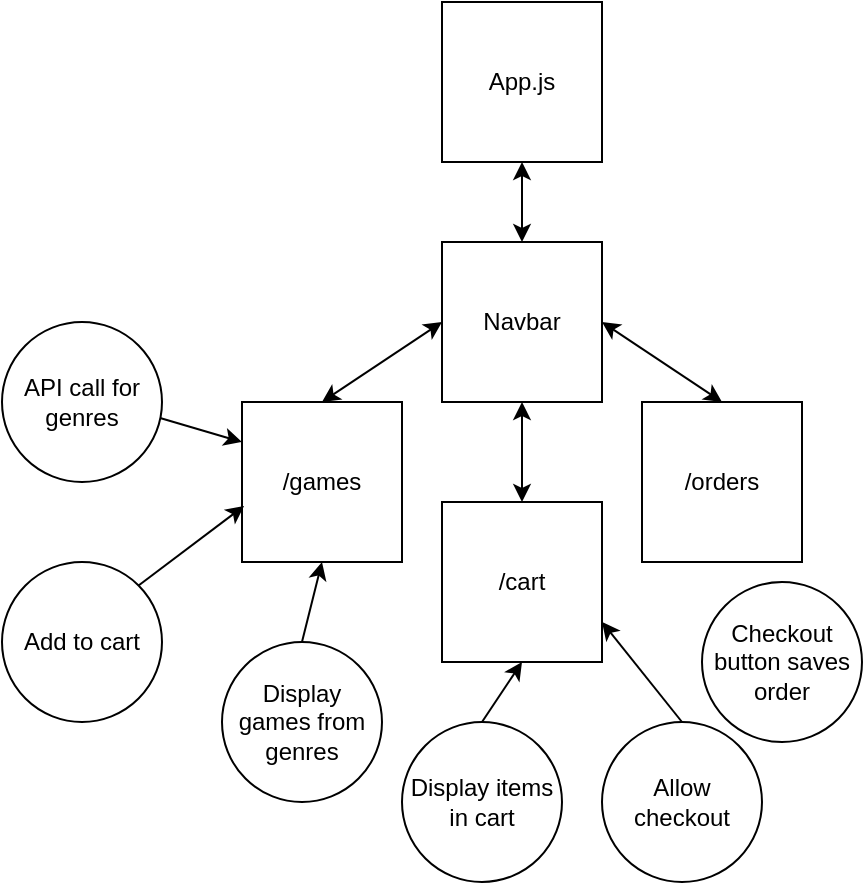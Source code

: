 <mxfile version="21.6.5" type="github">
  <diagram name="Page-1" id="5U8czAOf_SsfKpA3nA3O">
    <mxGraphModel dx="954" dy="585" grid="1" gridSize="10" guides="1" tooltips="1" connect="1" arrows="1" fold="1" page="1" pageScale="1" pageWidth="850" pageHeight="1100" math="0" shadow="0">
      <root>
        <mxCell id="0" />
        <mxCell id="1" parent="0" />
        <mxCell id="u1VOBhmRpe1-bJHV7joe-1" value="App.js&lt;br&gt;" style="whiteSpace=wrap;html=1;aspect=fixed;" vertex="1" parent="1">
          <mxGeometry x="380" y="40" width="80" height="80" as="geometry" />
        </mxCell>
        <mxCell id="u1VOBhmRpe1-bJHV7joe-2" value="/games" style="whiteSpace=wrap;html=1;aspect=fixed;" vertex="1" parent="1">
          <mxGeometry x="280" y="240" width="80" height="80" as="geometry" />
        </mxCell>
        <mxCell id="u1VOBhmRpe1-bJHV7joe-3" value="Navbar" style="whiteSpace=wrap;html=1;aspect=fixed;" vertex="1" parent="1">
          <mxGeometry x="380" y="160" width="80" height="80" as="geometry" />
        </mxCell>
        <mxCell id="u1VOBhmRpe1-bJHV7joe-4" value="/orders" style="whiteSpace=wrap;html=1;aspect=fixed;" vertex="1" parent="1">
          <mxGeometry x="480" y="240" width="80" height="80" as="geometry" />
        </mxCell>
        <mxCell id="u1VOBhmRpe1-bJHV7joe-8" value="/cart" style="whiteSpace=wrap;html=1;aspect=fixed;" vertex="1" parent="1">
          <mxGeometry x="380" y="290" width="80" height="80" as="geometry" />
        </mxCell>
        <mxCell id="u1VOBhmRpe1-bJHV7joe-10" value="Add to cart" style="ellipse;whiteSpace=wrap;html=1;aspect=fixed;" vertex="1" parent="1">
          <mxGeometry x="160" y="320" width="80" height="80" as="geometry" />
        </mxCell>
        <mxCell id="u1VOBhmRpe1-bJHV7joe-11" value="Display games from genres&lt;br&gt;" style="ellipse;whiteSpace=wrap;html=1;aspect=fixed;" vertex="1" parent="1">
          <mxGeometry x="270" y="360" width="80" height="80" as="geometry" />
        </mxCell>
        <mxCell id="u1VOBhmRpe1-bJHV7joe-12" value="API call for genres" style="ellipse;whiteSpace=wrap;html=1;aspect=fixed;" vertex="1" parent="1">
          <mxGeometry x="160" y="200" width="80" height="80" as="geometry" />
        </mxCell>
        <mxCell id="u1VOBhmRpe1-bJHV7joe-13" value="" style="endArrow=classic;html=1;rounded=0;exitX=0.5;exitY=0;exitDx=0;exitDy=0;entryX=0.5;entryY=1;entryDx=0;entryDy=0;" edge="1" parent="1" source="u1VOBhmRpe1-bJHV7joe-11" target="u1VOBhmRpe1-bJHV7joe-2">
          <mxGeometry width="50" height="50" relative="1" as="geometry">
            <mxPoint x="400" y="330" as="sourcePoint" />
            <mxPoint x="450" y="280" as="targetPoint" />
          </mxGeometry>
        </mxCell>
        <mxCell id="u1VOBhmRpe1-bJHV7joe-15" value="" style="endArrow=classic;startArrow=classic;html=1;rounded=0;exitX=0.5;exitY=0;exitDx=0;exitDy=0;entryX=0;entryY=0.5;entryDx=0;entryDy=0;" edge="1" parent="1" source="u1VOBhmRpe1-bJHV7joe-2" target="u1VOBhmRpe1-bJHV7joe-3">
          <mxGeometry width="50" height="50" relative="1" as="geometry">
            <mxPoint x="400" y="330" as="sourcePoint" />
            <mxPoint x="450" y="280" as="targetPoint" />
          </mxGeometry>
        </mxCell>
        <mxCell id="u1VOBhmRpe1-bJHV7joe-16" value="" style="endArrow=classic;startArrow=classic;html=1;rounded=0;exitX=1;exitY=0.5;exitDx=0;exitDy=0;entryX=0.5;entryY=0;entryDx=0;entryDy=0;" edge="1" parent="1" source="u1VOBhmRpe1-bJHV7joe-3" target="u1VOBhmRpe1-bJHV7joe-4">
          <mxGeometry width="50" height="50" relative="1" as="geometry">
            <mxPoint x="400" y="330" as="sourcePoint" />
            <mxPoint x="450" y="280" as="targetPoint" />
          </mxGeometry>
        </mxCell>
        <mxCell id="u1VOBhmRpe1-bJHV7joe-17" value="" style="endArrow=classic;startArrow=classic;html=1;rounded=0;exitX=0.5;exitY=0;exitDx=0;exitDy=0;entryX=0.5;entryY=1;entryDx=0;entryDy=0;" edge="1" parent="1" source="u1VOBhmRpe1-bJHV7joe-8" target="u1VOBhmRpe1-bJHV7joe-3">
          <mxGeometry width="50" height="50" relative="1" as="geometry">
            <mxPoint x="400" y="330" as="sourcePoint" />
            <mxPoint x="450" y="280" as="targetPoint" />
          </mxGeometry>
        </mxCell>
        <mxCell id="u1VOBhmRpe1-bJHV7joe-18" value="" style="endArrow=classic;startArrow=classic;html=1;rounded=0;exitX=0.5;exitY=0;exitDx=0;exitDy=0;entryX=0.5;entryY=1;entryDx=0;entryDy=0;" edge="1" parent="1" source="u1VOBhmRpe1-bJHV7joe-3" target="u1VOBhmRpe1-bJHV7joe-1">
          <mxGeometry width="50" height="50" relative="1" as="geometry">
            <mxPoint x="400" y="330" as="sourcePoint" />
            <mxPoint x="450" y="280" as="targetPoint" />
          </mxGeometry>
        </mxCell>
        <mxCell id="u1VOBhmRpe1-bJHV7joe-19" value="" style="endArrow=classic;html=1;rounded=0;exitX=1;exitY=0;exitDx=0;exitDy=0;entryX=0.013;entryY=0.65;entryDx=0;entryDy=0;entryPerimeter=0;" edge="1" parent="1" source="u1VOBhmRpe1-bJHV7joe-10" target="u1VOBhmRpe1-bJHV7joe-2">
          <mxGeometry width="50" height="50" relative="1" as="geometry">
            <mxPoint x="400" y="330" as="sourcePoint" />
            <mxPoint x="450" y="280" as="targetPoint" />
          </mxGeometry>
        </mxCell>
        <mxCell id="u1VOBhmRpe1-bJHV7joe-20" value="" style="endArrow=classic;html=1;rounded=0;exitX=0.988;exitY=0.6;exitDx=0;exitDy=0;exitPerimeter=0;entryX=0;entryY=0.25;entryDx=0;entryDy=0;" edge="1" parent="1" source="u1VOBhmRpe1-bJHV7joe-12" target="u1VOBhmRpe1-bJHV7joe-2">
          <mxGeometry width="50" height="50" relative="1" as="geometry">
            <mxPoint x="400" y="330" as="sourcePoint" />
            <mxPoint x="450" y="280" as="targetPoint" />
          </mxGeometry>
        </mxCell>
        <mxCell id="u1VOBhmRpe1-bJHV7joe-22" value="Display items in cart" style="ellipse;whiteSpace=wrap;html=1;aspect=fixed;" vertex="1" parent="1">
          <mxGeometry x="360" y="400" width="80" height="80" as="geometry" />
        </mxCell>
        <mxCell id="u1VOBhmRpe1-bJHV7joe-23" value="Allow checkout" style="ellipse;whiteSpace=wrap;html=1;aspect=fixed;" vertex="1" parent="1">
          <mxGeometry x="460" y="400" width="80" height="80" as="geometry" />
        </mxCell>
        <mxCell id="u1VOBhmRpe1-bJHV7joe-24" value="Checkout button saves order" style="ellipse;whiteSpace=wrap;html=1;aspect=fixed;" vertex="1" parent="1">
          <mxGeometry x="510" y="330" width="80" height="80" as="geometry" />
        </mxCell>
        <mxCell id="u1VOBhmRpe1-bJHV7joe-25" value="" style="endArrow=classic;html=1;rounded=0;exitX=0.5;exitY=0;exitDx=0;exitDy=0;entryX=0.5;entryY=1;entryDx=0;entryDy=0;" edge="1" parent="1" source="u1VOBhmRpe1-bJHV7joe-22" target="u1VOBhmRpe1-bJHV7joe-8">
          <mxGeometry width="50" height="50" relative="1" as="geometry">
            <mxPoint x="400" y="330" as="sourcePoint" />
            <mxPoint x="450" y="280" as="targetPoint" />
          </mxGeometry>
        </mxCell>
        <mxCell id="u1VOBhmRpe1-bJHV7joe-26" value="" style="endArrow=classic;html=1;rounded=0;exitX=0.5;exitY=0;exitDx=0;exitDy=0;entryX=1;entryY=0.75;entryDx=0;entryDy=0;" edge="1" parent="1" source="u1VOBhmRpe1-bJHV7joe-23" target="u1VOBhmRpe1-bJHV7joe-8">
          <mxGeometry width="50" height="50" relative="1" as="geometry">
            <mxPoint x="400" y="330" as="sourcePoint" />
            <mxPoint x="450" y="280" as="targetPoint" />
          </mxGeometry>
        </mxCell>
      </root>
    </mxGraphModel>
  </diagram>
</mxfile>
